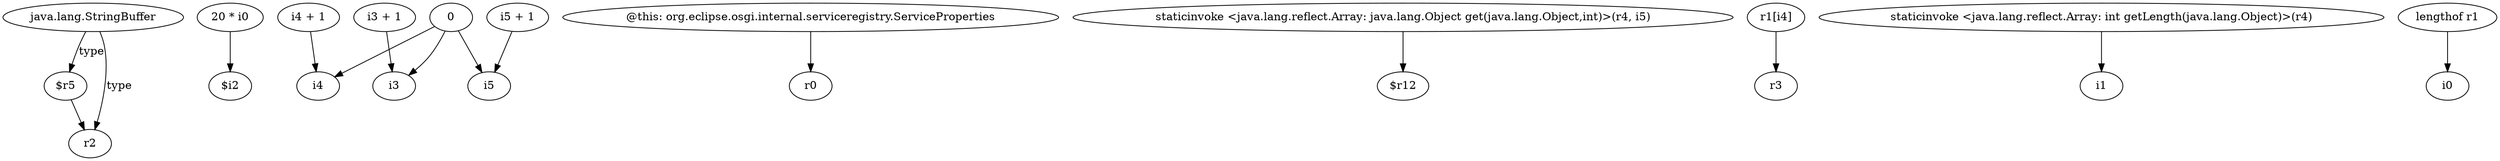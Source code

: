 digraph g {
0[label="java.lang.StringBuffer"]
1[label="$r5"]
0->1[label="type"]
2[label="20 * i0"]
3[label="$i2"]
2->3[label=""]
4[label="i4 + 1"]
5[label="i4"]
4->5[label=""]
6[label="@this: org.eclipse.osgi.internal.serviceregistry.ServiceProperties"]
7[label="r0"]
6->7[label=""]
8[label="r2"]
0->8[label="type"]
9[label="i3 + 1"]
10[label="i3"]
9->10[label=""]
11[label="0"]
11->10[label=""]
11->5[label=""]
12[label="staticinvoke <java.lang.reflect.Array: java.lang.Object get(java.lang.Object,int)>(r4, i5)"]
13[label="$r12"]
12->13[label=""]
14[label="r1[i4]"]
15[label="r3"]
14->15[label=""]
16[label="staticinvoke <java.lang.reflect.Array: int getLength(java.lang.Object)>(r4)"]
17[label="i1"]
16->17[label=""]
18[label="i5"]
11->18[label=""]
19[label="lengthof r1"]
20[label="i0"]
19->20[label=""]
1->8[label=""]
21[label="i5 + 1"]
21->18[label=""]
}